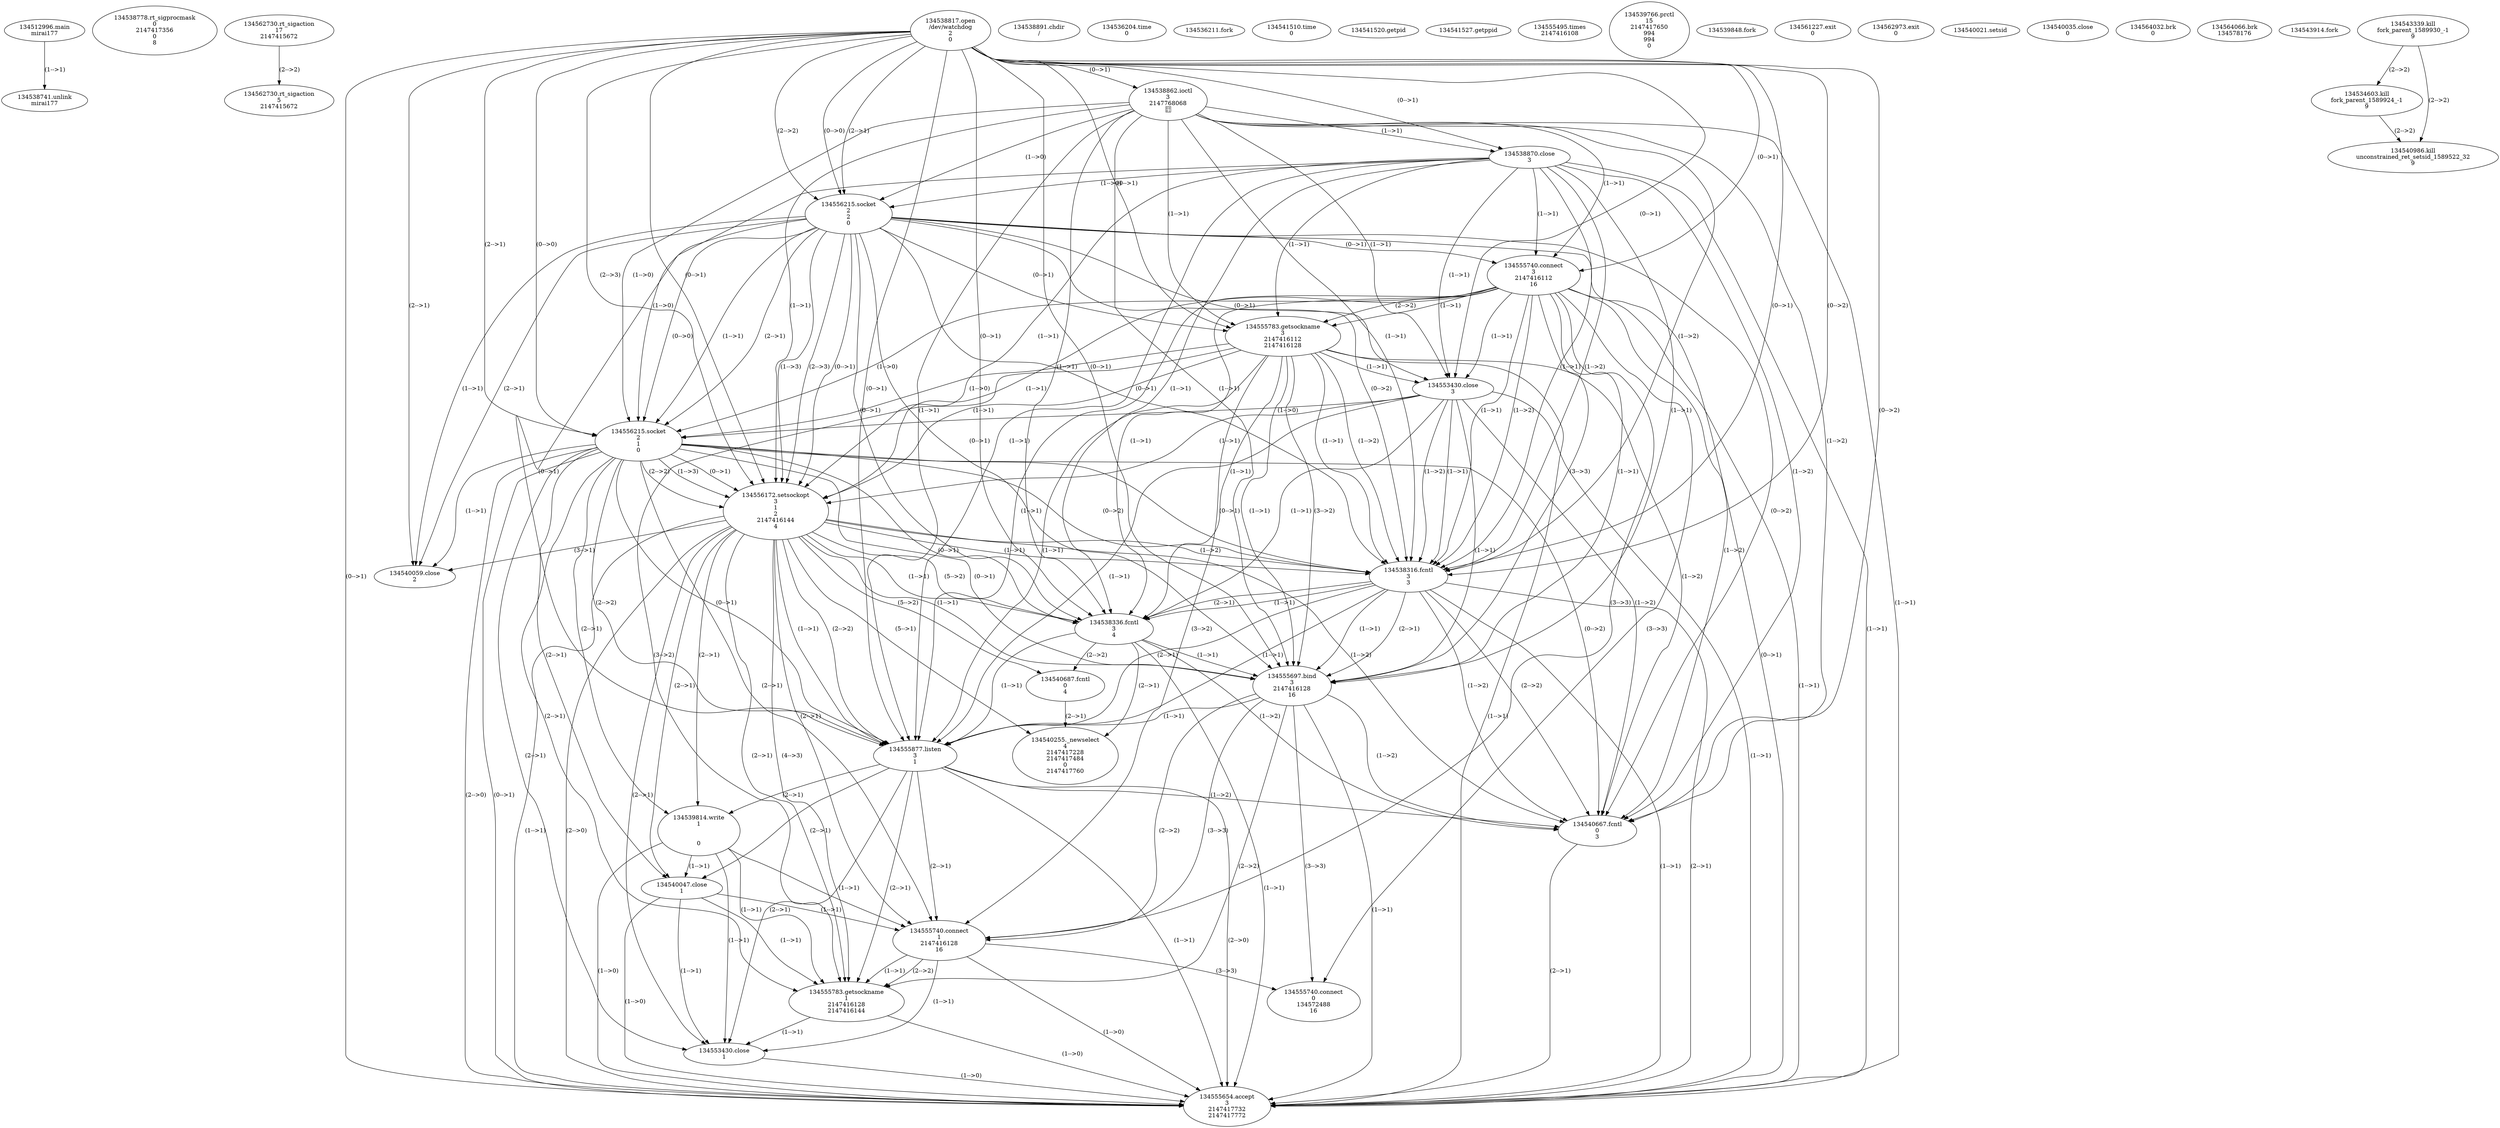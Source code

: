 // Global SCDG with merge call
digraph {
	0 [label="134512996.main
mirai177"]
	1 [label="134538741.unlink
mirai177"]
	0 -> 1 [label="(1-->1)"]
	2 [label="134538778.rt_sigprocmask
0
2147417356
0
8"]
	3 [label="134562730.rt_sigaction
17
2147415672"]
	4 [label="134562730.rt_sigaction
5
2147415672"]
	3 -> 4 [label="(2-->2)"]
	5 [label="134538817.open
/dev/watchdog
2
0"]
	6 [label="134538862.ioctl
3
2147768068
"]
	5 -> 6 [label="(0-->1)"]
	7 [label="134538870.close
3"]
	5 -> 7 [label="(0-->1)"]
	6 -> 7 [label="(1-->1)"]
	8 [label="134538891.chdir
/"]
	9 [label="134556215.socket
2
2
0"]
	5 -> 9 [label="(2-->1)"]
	5 -> 9 [label="(2-->2)"]
	5 -> 9 [label="(0-->0)"]
	6 -> 9 [label="(1-->0)"]
	7 -> 9 [label="(1-->0)"]
	10 [label="134555740.connect
3
2147416112
16"]
	5 -> 10 [label="(0-->1)"]
	6 -> 10 [label="(1-->1)"]
	7 -> 10 [label="(1-->1)"]
	9 -> 10 [label="(0-->1)"]
	11 [label="134555783.getsockname
3
2147416112
2147416128"]
	5 -> 11 [label="(0-->1)"]
	6 -> 11 [label="(1-->1)"]
	7 -> 11 [label="(1-->1)"]
	9 -> 11 [label="(0-->1)"]
	10 -> 11 [label="(1-->1)"]
	10 -> 11 [label="(2-->2)"]
	12 [label="134553430.close
3"]
	5 -> 12 [label="(0-->1)"]
	6 -> 12 [label="(1-->1)"]
	7 -> 12 [label="(1-->1)"]
	9 -> 12 [label="(0-->1)"]
	10 -> 12 [label="(1-->1)"]
	11 -> 12 [label="(1-->1)"]
	13 [label="134536204.time
0"]
	14 [label="134536211.fork
"]
	15 [label="134556215.socket
2
1
0"]
	5 -> 15 [label="(2-->1)"]
	9 -> 15 [label="(1-->1)"]
	9 -> 15 [label="(2-->1)"]
	5 -> 15 [label="(0-->0)"]
	6 -> 15 [label="(1-->0)"]
	7 -> 15 [label="(1-->0)"]
	9 -> 15 [label="(0-->0)"]
	10 -> 15 [label="(1-->0)"]
	11 -> 15 [label="(1-->0)"]
	12 -> 15 [label="(1-->0)"]
	16 [label="134556172.setsockopt
3
1
2
2147416144
4"]
	5 -> 16 [label="(0-->1)"]
	6 -> 16 [label="(1-->1)"]
	7 -> 16 [label="(1-->1)"]
	9 -> 16 [label="(0-->1)"]
	10 -> 16 [label="(1-->1)"]
	11 -> 16 [label="(1-->1)"]
	12 -> 16 [label="(1-->1)"]
	15 -> 16 [label="(0-->1)"]
	15 -> 16 [label="(2-->2)"]
	5 -> 16 [label="(2-->3)"]
	9 -> 16 [label="(1-->3)"]
	9 -> 16 [label="(2-->3)"]
	15 -> 16 [label="(1-->3)"]
	17 [label="134538316.fcntl
3
3"]
	5 -> 17 [label="(0-->1)"]
	6 -> 17 [label="(1-->1)"]
	7 -> 17 [label="(1-->1)"]
	9 -> 17 [label="(0-->1)"]
	10 -> 17 [label="(1-->1)"]
	11 -> 17 [label="(1-->1)"]
	12 -> 17 [label="(1-->1)"]
	15 -> 17 [label="(0-->1)"]
	16 -> 17 [label="(1-->1)"]
	5 -> 17 [label="(0-->2)"]
	6 -> 17 [label="(1-->2)"]
	7 -> 17 [label="(1-->2)"]
	9 -> 17 [label="(0-->2)"]
	10 -> 17 [label="(1-->2)"]
	11 -> 17 [label="(1-->2)"]
	12 -> 17 [label="(1-->2)"]
	15 -> 17 [label="(0-->2)"]
	16 -> 17 [label="(1-->2)"]
	18 [label="134538336.fcntl
3
4"]
	5 -> 18 [label="(0-->1)"]
	6 -> 18 [label="(1-->1)"]
	7 -> 18 [label="(1-->1)"]
	9 -> 18 [label="(0-->1)"]
	10 -> 18 [label="(1-->1)"]
	11 -> 18 [label="(1-->1)"]
	12 -> 18 [label="(1-->1)"]
	15 -> 18 [label="(0-->1)"]
	16 -> 18 [label="(1-->1)"]
	17 -> 18 [label="(1-->1)"]
	17 -> 18 [label="(2-->1)"]
	16 -> 18 [label="(5-->2)"]
	19 [label="134555697.bind
3
2147416128
16"]
	5 -> 19 [label="(0-->1)"]
	6 -> 19 [label="(1-->1)"]
	7 -> 19 [label="(1-->1)"]
	9 -> 19 [label="(0-->1)"]
	10 -> 19 [label="(1-->1)"]
	11 -> 19 [label="(1-->1)"]
	12 -> 19 [label="(1-->1)"]
	15 -> 19 [label="(0-->1)"]
	16 -> 19 [label="(1-->1)"]
	17 -> 19 [label="(1-->1)"]
	17 -> 19 [label="(2-->1)"]
	18 -> 19 [label="(1-->1)"]
	11 -> 19 [label="(3-->2)"]
	10 -> 19 [label="(3-->3)"]
	20 [label="134555877.listen
3
1"]
	5 -> 20 [label="(0-->1)"]
	6 -> 20 [label="(1-->1)"]
	7 -> 20 [label="(1-->1)"]
	9 -> 20 [label="(0-->1)"]
	10 -> 20 [label="(1-->1)"]
	11 -> 20 [label="(1-->1)"]
	12 -> 20 [label="(1-->1)"]
	15 -> 20 [label="(0-->1)"]
	16 -> 20 [label="(1-->1)"]
	17 -> 20 [label="(1-->1)"]
	17 -> 20 [label="(2-->1)"]
	18 -> 20 [label="(1-->1)"]
	19 -> 20 [label="(1-->1)"]
	15 -> 20 [label="(2-->2)"]
	16 -> 20 [label="(2-->2)"]
	21 [label="134541510.time
0"]
	22 [label="134541520.getpid
"]
	23 [label="134541527.getppid
"]
	24 [label="134555495.times
2147416108"]
	25 [label="134539766.prctl
15
2147417650
994
994
0"]
	26 [label="134539814.write
1


0"]
	15 -> 26 [label="(2-->1)"]
	16 -> 26 [label="(2-->1)"]
	20 -> 26 [label="(2-->1)"]
	27 [label="134539848.fork
"]
	28 [label="134561227.exit
0"]
	29 [label="134562973.exit
0"]
	30 [label="134540021.setsid
"]
	31 [label="134540035.close
0"]
	32 [label="134540047.close
1"]
	15 -> 32 [label="(2-->1)"]
	16 -> 32 [label="(2-->1)"]
	20 -> 32 [label="(2-->1)"]
	26 -> 32 [label="(1-->1)"]
	33 [label="134540059.close
2"]
	5 -> 33 [label="(2-->1)"]
	9 -> 33 [label="(1-->1)"]
	9 -> 33 [label="(2-->1)"]
	15 -> 33 [label="(1-->1)"]
	16 -> 33 [label="(3-->1)"]
	34 [label="134564032.brk
0"]
	35 [label="134564066.brk
134578176"]
	36 [label="134543914.fork
"]
	37 [label="134540667.fcntl
0
3"]
	5 -> 37 [label="(0-->2)"]
	6 -> 37 [label="(1-->2)"]
	7 -> 37 [label="(1-->2)"]
	9 -> 37 [label="(0-->2)"]
	10 -> 37 [label="(1-->2)"]
	11 -> 37 [label="(1-->2)"]
	12 -> 37 [label="(1-->2)"]
	15 -> 37 [label="(0-->2)"]
	16 -> 37 [label="(1-->2)"]
	17 -> 37 [label="(1-->2)"]
	17 -> 37 [label="(2-->2)"]
	18 -> 37 [label="(1-->2)"]
	19 -> 37 [label="(1-->2)"]
	20 -> 37 [label="(1-->2)"]
	38 [label="134540687.fcntl
0
4"]
	16 -> 38 [label="(5-->2)"]
	18 -> 38 [label="(2-->2)"]
	39 [label="134555740.connect
1
2147416128
16"]
	15 -> 39 [label="(2-->1)"]
	16 -> 39 [label="(2-->1)"]
	20 -> 39 [label="(2-->1)"]
	26 -> 39 [label="(1-->1)"]
	32 -> 39 [label="(1-->1)"]
	11 -> 39 [label="(3-->2)"]
	19 -> 39 [label="(2-->2)"]
	10 -> 39 [label="(3-->3)"]
	19 -> 39 [label="(3-->3)"]
	40 [label="134555783.getsockname
1
2147416128
2147416144"]
	15 -> 40 [label="(2-->1)"]
	16 -> 40 [label="(2-->1)"]
	20 -> 40 [label="(2-->1)"]
	26 -> 40 [label="(1-->1)"]
	32 -> 40 [label="(1-->1)"]
	39 -> 40 [label="(1-->1)"]
	11 -> 40 [label="(3-->2)"]
	19 -> 40 [label="(2-->2)"]
	39 -> 40 [label="(2-->2)"]
	16 -> 40 [label="(4-->3)"]
	41 [label="134553430.close
1"]
	15 -> 41 [label="(2-->1)"]
	16 -> 41 [label="(2-->1)"]
	20 -> 41 [label="(2-->1)"]
	26 -> 41 [label="(1-->1)"]
	32 -> 41 [label="(1-->1)"]
	39 -> 41 [label="(1-->1)"]
	40 -> 41 [label="(1-->1)"]
	42 [label="134555740.connect
0
134572488
16"]
	10 -> 42 [label="(3-->3)"]
	19 -> 42 [label="(3-->3)"]
	39 -> 42 [label="(3-->3)"]
	43 [label="134540255._newselect
4
2147417228
2147417484
0
2147417760"]
	16 -> 43 [label="(5-->1)"]
	18 -> 43 [label="(2-->1)"]
	38 -> 43 [label="(2-->1)"]
	44 [label="134555654.accept
3
2147417732
2147417772"]
	5 -> 44 [label="(0-->1)"]
	6 -> 44 [label="(1-->1)"]
	7 -> 44 [label="(1-->1)"]
	9 -> 44 [label="(0-->1)"]
	10 -> 44 [label="(1-->1)"]
	11 -> 44 [label="(1-->1)"]
	12 -> 44 [label="(1-->1)"]
	15 -> 44 [label="(0-->1)"]
	16 -> 44 [label="(1-->1)"]
	17 -> 44 [label="(1-->1)"]
	17 -> 44 [label="(2-->1)"]
	18 -> 44 [label="(1-->1)"]
	19 -> 44 [label="(1-->1)"]
	20 -> 44 [label="(1-->1)"]
	37 -> 44 [label="(2-->1)"]
	15 -> 44 [label="(2-->0)"]
	16 -> 44 [label="(2-->0)"]
	20 -> 44 [label="(2-->0)"]
	26 -> 44 [label="(1-->0)"]
	32 -> 44 [label="(1-->0)"]
	39 -> 44 [label="(1-->0)"]
	40 -> 44 [label="(1-->0)"]
	41 -> 44 [label="(1-->0)"]
	45 [label="134543339.kill
fork_parent_1589930_-1
9"]
	46 [label="134534603.kill
fork_parent_1589924_-1
9"]
	45 -> 46 [label="(2-->2)"]
	47 [label="134540986.kill
unconstrained_ret_setsid_1589522_32
9"]
	45 -> 47 [label="(2-->2)"]
	46 -> 47 [label="(2-->2)"]
}

